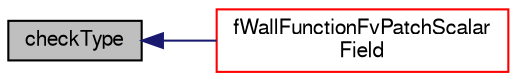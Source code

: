 digraph "checkType"
{
  bgcolor="transparent";
  edge [fontname="FreeSans",fontsize="10",labelfontname="FreeSans",labelfontsize="10"];
  node [fontname="FreeSans",fontsize="10",shape=record];
  rankdir="LR";
  Node301 [label="checkType",height=0.2,width=0.4,color="black", fillcolor="grey75", style="filled", fontcolor="black"];
  Node301 -> Node302 [dir="back",color="midnightblue",fontsize="10",style="solid",fontname="FreeSans"];
  Node302 [label="fWallFunctionFvPatchScalar\lField",height=0.2,width=0.4,color="red",URL="$a30686.html#af17c171d6136c9ed81e1246352ec8984",tooltip="Construct from patch and internal field. "];
}
